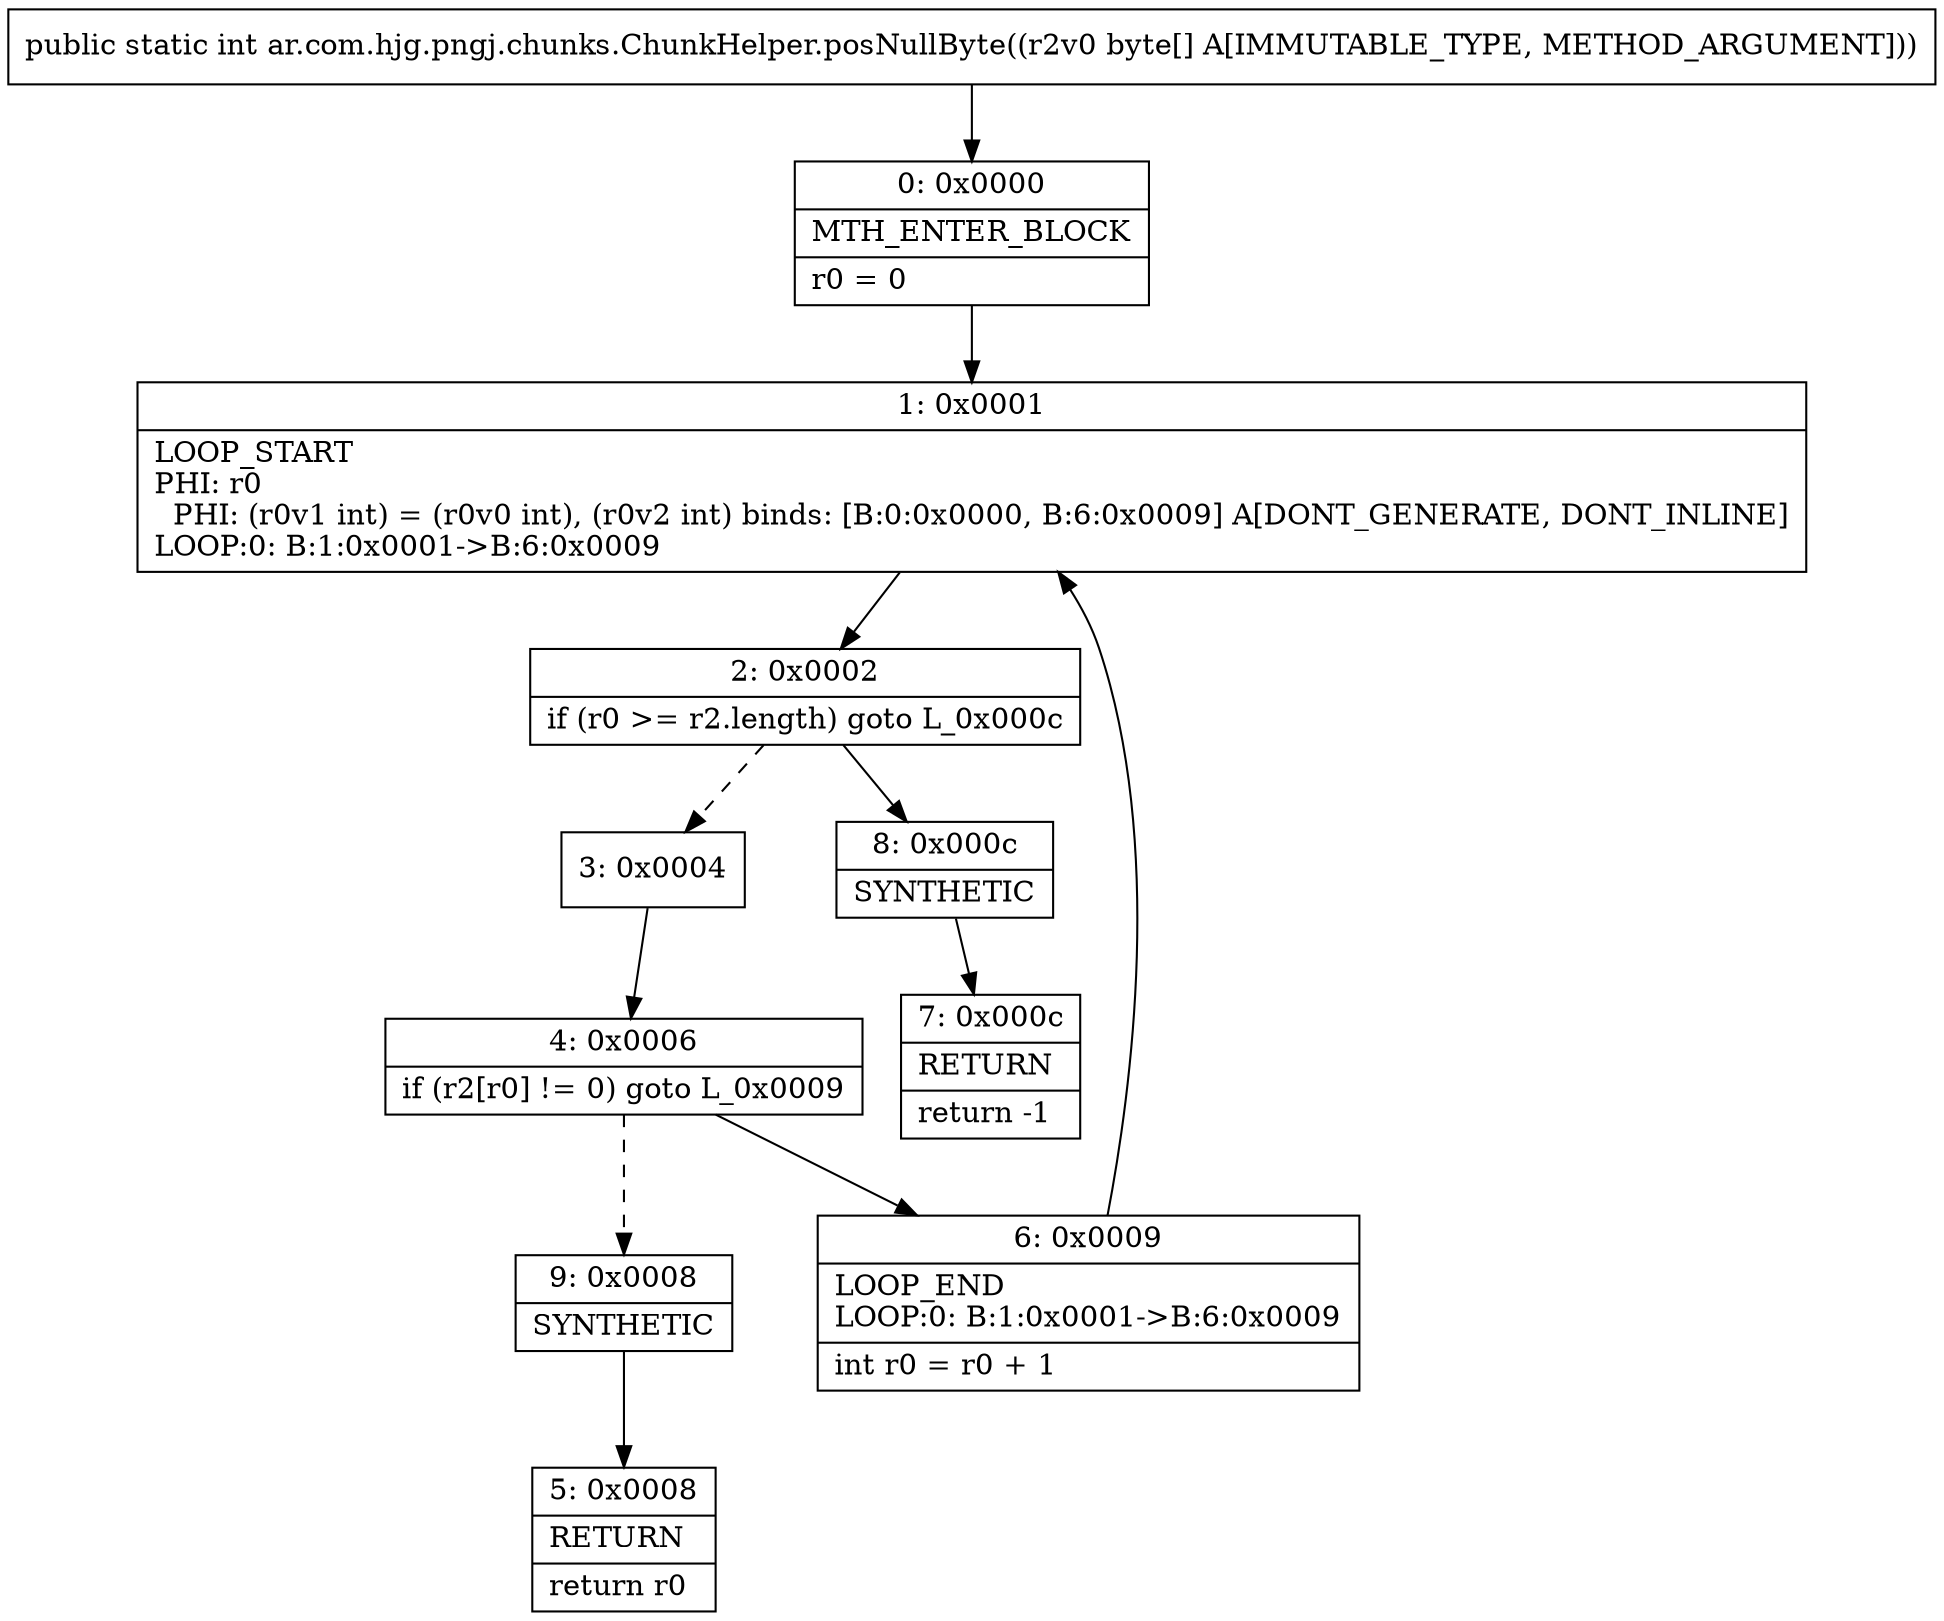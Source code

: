 digraph "CFG forar.com.hjg.pngj.chunks.ChunkHelper.posNullByte([B)I" {
Node_0 [shape=record,label="{0\:\ 0x0000|MTH_ENTER_BLOCK\l|r0 = 0\l}"];
Node_1 [shape=record,label="{1\:\ 0x0001|LOOP_START\lPHI: r0 \l  PHI: (r0v1 int) = (r0v0 int), (r0v2 int) binds: [B:0:0x0000, B:6:0x0009] A[DONT_GENERATE, DONT_INLINE]\lLOOP:0: B:1:0x0001\-\>B:6:0x0009\l}"];
Node_2 [shape=record,label="{2\:\ 0x0002|if (r0 \>= r2.length) goto L_0x000c\l}"];
Node_3 [shape=record,label="{3\:\ 0x0004}"];
Node_4 [shape=record,label="{4\:\ 0x0006|if (r2[r0] != 0) goto L_0x0009\l}"];
Node_5 [shape=record,label="{5\:\ 0x0008|RETURN\l|return r0\l}"];
Node_6 [shape=record,label="{6\:\ 0x0009|LOOP_END\lLOOP:0: B:1:0x0001\-\>B:6:0x0009\l|int r0 = r0 + 1\l}"];
Node_7 [shape=record,label="{7\:\ 0x000c|RETURN\l|return \-1\l}"];
Node_8 [shape=record,label="{8\:\ 0x000c|SYNTHETIC\l}"];
Node_9 [shape=record,label="{9\:\ 0x0008|SYNTHETIC\l}"];
MethodNode[shape=record,label="{public static int ar.com.hjg.pngj.chunks.ChunkHelper.posNullByte((r2v0 byte[] A[IMMUTABLE_TYPE, METHOD_ARGUMENT])) }"];
MethodNode -> Node_0;
Node_0 -> Node_1;
Node_1 -> Node_2;
Node_2 -> Node_3[style=dashed];
Node_2 -> Node_8;
Node_3 -> Node_4;
Node_4 -> Node_6;
Node_4 -> Node_9[style=dashed];
Node_6 -> Node_1;
Node_8 -> Node_7;
Node_9 -> Node_5;
}


